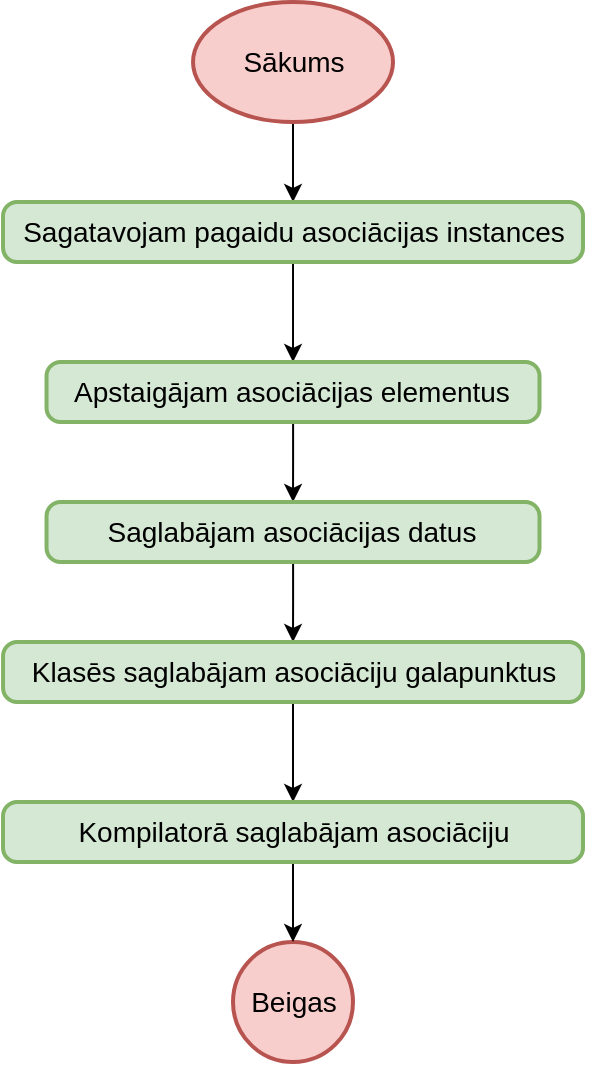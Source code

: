 <mxfile version="15.4.0" type="device" pages="4"><diagram id="T3AM92DZp9Nx9xLzcbVp" name="Kompilēt asociāciju"><mxGraphModel dx="-2376" dy="592" grid="1" gridSize="10" guides="1" tooltips="1" connect="1" arrows="1" fold="1" page="1" pageScale="1" pageWidth="850" pageHeight="1100" math="0" shadow="0"><root><mxCell id="jJ4S8eRLgExZ-MhqU4rL-0"/><mxCell id="jJ4S8eRLgExZ-MhqU4rL-1" parent="jJ4S8eRLgExZ-MhqU4rL-0"/><mxCell id="AnW__EVjvo7dbCGGPAnS-0" style="edgeStyle=orthogonalEdgeStyle;rounded=0;orthogonalLoop=1;jettySize=auto;html=1;entryX=0.5;entryY=0;entryDx=0;entryDy=0;" parent="jJ4S8eRLgExZ-MhqU4rL-1" source="AnW__EVjvo7dbCGGPAnS-1" target="AnW__EVjvo7dbCGGPAnS-39" edge="1"><mxGeometry relative="1" as="geometry"><mxPoint x="3748.5" y="140" as="targetPoint"/></mxGeometry></mxCell><mxCell id="AnW__EVjvo7dbCGGPAnS-1" value="Sākums" style="strokeWidth=2;html=1;shape=mxgraph.flowchart.start_1;whiteSpace=wrap;fontSize=14;fillColor=#f8cecc;strokeColor=#b85450;" parent="jJ4S8eRLgExZ-MhqU4rL-1" vertex="1"><mxGeometry x="3703.51" y="40" width="100" height="60" as="geometry"/></mxCell><mxCell id="AnW__EVjvo7dbCGGPAnS-34" value="Beigas" style="strokeWidth=2;html=1;shape=mxgraph.flowchart.start_2;whiteSpace=wrap;fontSize=14;fillColor=#f8cecc;strokeColor=#b85450;" parent="jJ4S8eRLgExZ-MhqU4rL-1" vertex="1"><mxGeometry x="3723.5" y="510" width="60" height="60" as="geometry"/></mxCell><mxCell id="AnW__EVjvo7dbCGGPAnS-41" style="edgeStyle=orthogonalEdgeStyle;rounded=0;orthogonalLoop=1;jettySize=auto;html=1;entryX=0.5;entryY=0;entryDx=0;entryDy=0;fontSize=18;" parent="jJ4S8eRLgExZ-MhqU4rL-1" source="AnW__EVjvo7dbCGGPAnS-39" target="AnW__EVjvo7dbCGGPAnS-40" edge="1"><mxGeometry relative="1" as="geometry"/></mxCell><mxCell id="AnW__EVjvo7dbCGGPAnS-39" value="Sagatavojam pagaidu asociācijas instances" style="rounded=1;whiteSpace=wrap;html=1;absoluteArcSize=1;arcSize=14;strokeWidth=2;fontSize=14;fillColor=#d5e8d4;strokeColor=#82b366;" parent="jJ4S8eRLgExZ-MhqU4rL-1" vertex="1"><mxGeometry x="3608.51" y="140" width="290" height="30" as="geometry"/></mxCell><mxCell id="AnW__EVjvo7dbCGGPAnS-44" style="edgeStyle=orthogonalEdgeStyle;rounded=0;orthogonalLoop=1;jettySize=auto;html=1;entryX=0.5;entryY=0;entryDx=0;entryDy=0;fontSize=18;" parent="jJ4S8eRLgExZ-MhqU4rL-1" source="AnW__EVjvo7dbCGGPAnS-40" target="AnW__EVjvo7dbCGGPAnS-43" edge="1"><mxGeometry relative="1" as="geometry"/></mxCell><mxCell id="AnW__EVjvo7dbCGGPAnS-40" value="Apstaigājam asociācijas elementus" style="rounded=1;whiteSpace=wrap;html=1;absoluteArcSize=1;arcSize=14;strokeWidth=2;fontSize=14;fillColor=#d5e8d4;strokeColor=#82b366;" parent="jJ4S8eRLgExZ-MhqU4rL-1" vertex="1"><mxGeometry x="3630.27" y="220" width="246.49" height="30" as="geometry"/></mxCell><mxCell id="AnW__EVjvo7dbCGGPAnS-45" style="edgeStyle=orthogonalEdgeStyle;rounded=0;orthogonalLoop=1;jettySize=auto;html=1;fontSize=18;" parent="jJ4S8eRLgExZ-MhqU4rL-1" source="AnW__EVjvo7dbCGGPAnS-43" target="AnW__EVjvo7dbCGGPAnS-47" edge="1"><mxGeometry relative="1" as="geometry"><mxPoint x="3753.5" y="370" as="targetPoint"/></mxGeometry></mxCell><mxCell id="AnW__EVjvo7dbCGGPAnS-43" value="Saglabājam asociācijas datus" style="rounded=1;whiteSpace=wrap;html=1;absoluteArcSize=1;arcSize=14;strokeWidth=2;fontSize=14;fillColor=#d5e8d4;strokeColor=#82b366;" parent="jJ4S8eRLgExZ-MhqU4rL-1" vertex="1"><mxGeometry x="3630.26" y="290" width="246.49" height="30" as="geometry"/></mxCell><mxCell id="AnW__EVjvo7dbCGGPAnS-50" style="edgeStyle=orthogonalEdgeStyle;rounded=0;orthogonalLoop=1;jettySize=auto;html=1;entryX=0.5;entryY=0;entryDx=0;entryDy=0;fontSize=18;" parent="jJ4S8eRLgExZ-MhqU4rL-1" source="AnW__EVjvo7dbCGGPAnS-47" target="AnW__EVjvo7dbCGGPAnS-48" edge="1"><mxGeometry relative="1" as="geometry"/></mxCell><mxCell id="AnW__EVjvo7dbCGGPAnS-47" value="Klasēs saglabājam asociāciju galapunktus" style="rounded=1;whiteSpace=wrap;html=1;absoluteArcSize=1;arcSize=14;strokeWidth=2;fontSize=14;fillColor=#d5e8d4;strokeColor=#82b366;" parent="jJ4S8eRLgExZ-MhqU4rL-1" vertex="1"><mxGeometry x="3608.53" y="360" width="290" height="30" as="geometry"/></mxCell><mxCell id="AnW__EVjvo7dbCGGPAnS-51" style="edgeStyle=orthogonalEdgeStyle;rounded=0;orthogonalLoop=1;jettySize=auto;html=1;entryX=0.5;entryY=0;entryDx=0;entryDy=0;entryPerimeter=0;fontSize=18;" parent="jJ4S8eRLgExZ-MhqU4rL-1" source="AnW__EVjvo7dbCGGPAnS-48" target="AnW__EVjvo7dbCGGPAnS-34" edge="1"><mxGeometry relative="1" as="geometry"/></mxCell><mxCell id="AnW__EVjvo7dbCGGPAnS-48" value="Kompilatorā saglabājam asociāciju" style="rounded=1;whiteSpace=wrap;html=1;absoluteArcSize=1;arcSize=14;strokeWidth=2;fontSize=14;fillColor=#d5e8d4;strokeColor=#82b366;" parent="jJ4S8eRLgExZ-MhqU4rL-1" vertex="1"><mxGeometry x="3608.51" y="440" width="290" height="30" as="geometry"/></mxCell></root></mxGraphModel></diagram><diagram id="njW5O7dGDz3l3ew6Q2FW" name="Kompilēt asociācijas definīciju"><mxGraphModel dx="-2376" dy="592" grid="1" gridSize="10" guides="1" tooltips="1" connect="1" arrows="1" fold="1" page="1" pageScale="1" pageWidth="850" pageHeight="1100" math="0" shadow="0"><root><mxCell id="LCpSRmkgqCaX4yIM7jmt-0"/><mxCell id="LCpSRmkgqCaX4yIM7jmt-1" parent="LCpSRmkgqCaX4yIM7jmt-0"/><mxCell id="CMXXqmUKUQSstfFm5k6k-0" style="edgeStyle=orthogonalEdgeStyle;rounded=0;orthogonalLoop=1;jettySize=auto;html=1;entryX=0.5;entryY=0;entryDx=0;entryDy=0;entryPerimeter=0;" parent="LCpSRmkgqCaX4yIM7jmt-1" source="CMXXqmUKUQSstfFm5k6k-1" target="CMXXqmUKUQSstfFm5k6k-6" edge="1"><mxGeometry relative="1" as="geometry"><mxPoint x="3753.51" y="100" as="targetPoint"/></mxGeometry></mxCell><mxCell id="CMXXqmUKUQSstfFm5k6k-1" value="Sākums" style="strokeWidth=2;html=1;shape=mxgraph.flowchart.start_1;whiteSpace=wrap;fontSize=14;fillColor=#f8cecc;strokeColor=#b85450;" parent="LCpSRmkgqCaX4yIM7jmt-1" vertex="1"><mxGeometry x="3703" y="10" width="100" height="60" as="geometry"/></mxCell><mxCell id="CMXXqmUKUQSstfFm5k6k-20" style="edgeStyle=orthogonalEdgeStyle;rounded=0;orthogonalLoop=1;jettySize=auto;html=1;fontSize=18;" parent="LCpSRmkgqCaX4yIM7jmt-1" source="CMXXqmUKUQSstfFm5k6k-6" target="4nEmJREo8lpSp2tlLhdD-19" edge="1"><mxGeometry relative="1" as="geometry"><mxPoint x="3753.49" y="220" as="targetPoint"/></mxGeometry></mxCell><mxCell id="EeNB8p_Wgdvy7Mp3fPz1-1" value="Jā" style="edgeLabel;html=1;align=center;verticalAlign=middle;resizable=0;points=[];fontSize=18;" parent="CMXXqmUKUQSstfFm5k6k-20" vertex="1" connectable="0"><mxGeometry x="0.244" y="1" relative="1" as="geometry"><mxPoint x="-1" y="-9" as="offset"/></mxGeometry></mxCell><mxCell id="EeNB8p_Wgdvy7Mp3fPz1-9" style="edgeStyle=orthogonalEdgeStyle;rounded=0;orthogonalLoop=1;jettySize=auto;html=1;fontSize=18;" parent="LCpSRmkgqCaX4yIM7jmt-1" source="CMXXqmUKUQSstfFm5k6k-6" target="EeNB8p_Wgdvy7Mp3fPz1-8" edge="1"><mxGeometry relative="1" as="geometry"/></mxCell><mxCell id="EeNB8p_Wgdvy7Mp3fPz1-11" value="Nē" style="edgeLabel;html=1;align=center;verticalAlign=middle;resizable=0;points=[];fontSize=18;" parent="EeNB8p_Wgdvy7Mp3fPz1-9" vertex="1" connectable="0"><mxGeometry x="-0.229" relative="1" as="geometry"><mxPoint as="offset"/></mxGeometry></mxCell><mxCell id="CMXXqmUKUQSstfFm5k6k-6" value="Vai ir definēts asociācijas avots?" style="strokeWidth=2;html=1;shape=mxgraph.flowchart.decision;whiteSpace=wrap;fontSize=14;fillColor=#fff2cc;strokeColor=#d6b656;" parent="LCpSRmkgqCaX4yIM7jmt-1" vertex="1"><mxGeometry x="3628.5" y="100" width="250" height="65" as="geometry"/></mxCell><mxCell id="EeNB8p_Wgdvy7Mp3fPz1-10" style="edgeStyle=orthogonalEdgeStyle;rounded=0;orthogonalLoop=1;jettySize=auto;html=1;fontSize=18;exitX=0.5;exitY=1;exitDx=0;exitDy=0;entryX=0.5;entryY=0;entryDx=0;entryDy=0;entryPerimeter=0;" parent="LCpSRmkgqCaX4yIM7jmt-1" source="EeNB8p_Wgdvy7Mp3fPz1-8" edge="1" target="4nEmJREo8lpSp2tlLhdD-4"><mxGeometry relative="1" as="geometry"><mxPoint x="3753" y="390" as="targetPoint"/><Array as="points"><mxPoint x="4000" y="390"/><mxPoint x="3754" y="390"/></Array></mxGeometry></mxCell><mxCell id="EeNB8p_Wgdvy7Mp3fPz1-8" value="Saglabā kļūdu" style="rounded=1;whiteSpace=wrap;html=1;absoluteArcSize=1;arcSize=14;strokeWidth=2;fontSize=14;fillColor=#d5e8d4;strokeColor=#82b366;" parent="LCpSRmkgqCaX4yIM7jmt-1" vertex="1"><mxGeometry x="3920.0" y="190" width="159.74" height="30" as="geometry"/></mxCell><mxCell id="4nEmJREo8lpSp2tlLhdD-1" style="edgeStyle=orthogonalEdgeStyle;rounded=0;orthogonalLoop=1;jettySize=auto;html=1;fontSize=18;" parent="LCpSRmkgqCaX4yIM7jmt-1" source="4nEmJREo8lpSp2tlLhdD-4" target="4nEmJREo8lpSp2tlLhdD-6" edge="1"><mxGeometry relative="1" as="geometry"><mxPoint x="3753.51" y="530" as="targetPoint"/></mxGeometry></mxCell><mxCell id="4nEmJREo8lpSp2tlLhdD-2" style="edgeStyle=orthogonalEdgeStyle;rounded=0;orthogonalLoop=1;jettySize=auto;html=1;fontSize=18;" parent="LCpSRmkgqCaX4yIM7jmt-1" source="4nEmJREo8lpSp2tlLhdD-4" target="4nEmJREo8lpSp2tlLhdD-9" edge="1"><mxGeometry relative="1" as="geometry"/></mxCell><mxCell id="4nEmJREo8lpSp2tlLhdD-3" value="Nē" style="edgeLabel;html=1;align=center;verticalAlign=middle;resizable=0;points=[];fontSize=18;" parent="4nEmJREo8lpSp2tlLhdD-2" vertex="1" connectable="0"><mxGeometry x="-0.026" y="-1" relative="1" as="geometry"><mxPoint as="offset"/></mxGeometry></mxCell><mxCell id="4nEmJREo8lpSp2tlLhdD-4" value="Vai ir definēta kompozīcijas esamība?" style="strokeWidth=2;html=1;shape=mxgraph.flowchart.decision;whiteSpace=wrap;fontSize=14;fillColor=#fff2cc;strokeColor=#d6b656;" parent="LCpSRmkgqCaX4yIM7jmt-1" vertex="1"><mxGeometry x="3628.5" y="410" width="250" height="65" as="geometry"/></mxCell><mxCell id="4nEmJREo8lpSp2tlLhdD-5" style="edgeStyle=orthogonalEdgeStyle;rounded=0;orthogonalLoop=1;jettySize=auto;html=1;entryX=0.5;entryY=0;entryDx=0;entryDy=0;entryPerimeter=0;fontSize=18;" parent="LCpSRmkgqCaX4yIM7jmt-1" source="4nEmJREo8lpSp2tlLhdD-6" target="4nEmJREo8lpSp2tlLhdD-10" edge="1"><mxGeometry relative="1" as="geometry"/></mxCell><mxCell id="4nEmJREo8lpSp2tlLhdD-6" value="Fiksē kompozīcijas esamību" style="rounded=1;whiteSpace=wrap;html=1;absoluteArcSize=1;arcSize=14;strokeWidth=2;fontSize=14;fillColor=#d5e8d4;strokeColor=#82b366;" parent="LCpSRmkgqCaX4yIM7jmt-1" vertex="1"><mxGeometry x="3663.64" y="530" width="179.73" height="30" as="geometry"/></mxCell><mxCell id="4nEmJREo8lpSp2tlLhdD-7" value="Jā" style="edgeLabel;html=1;align=center;verticalAlign=middle;resizable=0;points=[];fontSize=18;" parent="LCpSRmkgqCaX4yIM7jmt-1" vertex="1" connectable="0"><mxGeometry x="3753.505" y="499.996" as="geometry"/></mxCell><mxCell id="4nEmJREo8lpSp2tlLhdD-8" style="edgeStyle=orthogonalEdgeStyle;rounded=0;orthogonalLoop=1;jettySize=auto;html=1;fontSize=18;exitX=0.5;exitY=1;exitDx=0;exitDy=0;entryX=0.5;entryY=0;entryDx=0;entryDy=0;entryPerimeter=0;" parent="LCpSRmkgqCaX4yIM7jmt-1" source="4nEmJREo8lpSp2tlLhdD-9" edge="1" target="4nEmJREo8lpSp2tlLhdD-10"><mxGeometry relative="1" as="geometry"><mxPoint x="3753.01" y="590" as="targetPoint"/><mxPoint x="4012.88" y="515" as="sourcePoint"/><Array as="points"><mxPoint x="4010" y="590"/><mxPoint x="3754" y="590"/></Array></mxGeometry></mxCell><mxCell id="4nEmJREo8lpSp2tlLhdD-9" value="Saglabā kļūdu" style="rounded=1;whiteSpace=wrap;html=1;absoluteArcSize=1;arcSize=14;strokeWidth=2;fontSize=14;fillColor=#d5e8d4;strokeColor=#82b366;" parent="LCpSRmkgqCaX4yIM7jmt-1" vertex="1"><mxGeometry x="3930.01" y="485" width="159.74" height="30" as="geometry"/></mxCell><mxCell id="4nEmJREo8lpSp2tlLhdD-10" value="Vai ir definēts asociācijas mērķis?" style="strokeWidth=2;html=1;shape=mxgraph.flowchart.decision;whiteSpace=wrap;fontSize=14;fillColor=#fff2cc;strokeColor=#d6b656;" parent="LCpSRmkgqCaX4yIM7jmt-1" vertex="1"><mxGeometry x="3628.52" y="610" width="250" height="65" as="geometry"/></mxCell><mxCell id="4nEmJREo8lpSp2tlLhdD-11" style="edgeStyle=orthogonalEdgeStyle;rounded=0;orthogonalLoop=1;jettySize=auto;html=1;fontSize=18;entryX=0.5;entryY=0;entryDx=0;entryDy=0;exitX=0.5;exitY=1;exitDx=0;exitDy=0;exitPerimeter=0;entryPerimeter=0;" parent="LCpSRmkgqCaX4yIM7jmt-1" source="4nEmJREo8lpSp2tlLhdD-10" target="oMA_z2kdHx1OLmDIDAmN-11" edge="1"><mxGeometry relative="1" as="geometry"><mxPoint x="3753.5" y="730" as="targetPoint"/><mxPoint x="3753.5" y="682.48" as="sourcePoint"/></mxGeometry></mxCell><mxCell id="4nEmJREo8lpSp2tlLhdD-12" value="Jā" style="edgeLabel;html=1;align=center;verticalAlign=middle;resizable=0;points=[];fontSize=18;" parent="4nEmJREo8lpSp2tlLhdD-11" vertex="1" connectable="0"><mxGeometry x="0.244" y="1" relative="1" as="geometry"><mxPoint x="-1" y="-9" as="offset"/></mxGeometry></mxCell><mxCell id="4nEmJREo8lpSp2tlLhdD-13" style="edgeStyle=orthogonalEdgeStyle;rounded=0;orthogonalLoop=1;jettySize=auto;html=1;fontSize=18;exitX=1;exitY=0.5;exitDx=0;exitDy=0;exitPerimeter=0;" parent="LCpSRmkgqCaX4yIM7jmt-1" source="4nEmJREo8lpSp2tlLhdD-10" target="4nEmJREo8lpSp2tlLhdD-18" edge="1"><mxGeometry relative="1" as="geometry"><mxPoint x="3878.51" y="649.997" as="sourcePoint"/></mxGeometry></mxCell><mxCell id="4nEmJREo8lpSp2tlLhdD-14" value="Nē" style="edgeLabel;html=1;align=center;verticalAlign=middle;resizable=0;points=[];fontSize=18;" parent="4nEmJREo8lpSp2tlLhdD-13" vertex="1" connectable="0"><mxGeometry x="-0.229" relative="1" as="geometry"><mxPoint as="offset"/></mxGeometry></mxCell><mxCell id="4nEmJREo8lpSp2tlLhdD-17" style="edgeStyle=orthogonalEdgeStyle;rounded=0;orthogonalLoop=1;jettySize=auto;html=1;entryX=1;entryY=0.5;entryDx=0;entryDy=0;fontSize=18;exitX=0.5;exitY=1;exitDx=0;exitDy=0;" parent="LCpSRmkgqCaX4yIM7jmt-1" source="4nEmJREo8lpSp2tlLhdD-18" target="kiKtlc2yjW7gE4E_wjJ7-1" edge="1"><mxGeometry relative="1" as="geometry"><mxPoint x="3783.0" y="950" as="targetPoint"/></mxGeometry></mxCell><mxCell id="4nEmJREo8lpSp2tlLhdD-18" value="Saglabā kļūdu" style="rounded=1;whiteSpace=wrap;html=1;absoluteArcSize=1;arcSize=14;strokeWidth=2;fontSize=14;fillColor=#d5e8d4;strokeColor=#82b366;" parent="LCpSRmkgqCaX4yIM7jmt-1" vertex="1"><mxGeometry x="3920.01" y="707.48" width="159.74" height="30" as="geometry"/></mxCell><mxCell id="oMA_z2kdHx1OLmDIDAmN-0" style="edgeStyle=orthogonalEdgeStyle;rounded=0;orthogonalLoop=1;jettySize=auto;html=1;entryX=0.5;entryY=0;entryDx=0;entryDy=0;" parent="LCpSRmkgqCaX4yIM7jmt-1" source="4nEmJREo8lpSp2tlLhdD-19" target="oMA_z2kdHx1OLmDIDAmN-2" edge="1"><mxGeometry relative="1" as="geometry"><mxPoint x="3753.5" y="330" as="targetPoint"/></mxGeometry></mxCell><mxCell id="oMA_z2kdHx1OLmDIDAmN-6" style="edgeStyle=orthogonalEdgeStyle;rounded=0;orthogonalLoop=1;jettySize=auto;html=1;entryX=0;entryY=0.5;entryDx=0;entryDy=0;entryPerimeter=0;" parent="LCpSRmkgqCaX4yIM7jmt-1" source="4nEmJREo8lpSp2tlLhdD-19" target="4nEmJREo8lpSp2tlLhdD-4" edge="1"><mxGeometry relative="1" as="geometry"><Array as="points"><mxPoint x="3609" y="253"/><mxPoint x="3609" y="443"/></Array></mxGeometry></mxCell><mxCell id="oMA_z2kdHx1OLmDIDAmN-7" value="&lt;font style=&quot;font-size: 18px&quot;&gt;Jā&lt;/font&gt;" style="edgeLabel;html=1;align=center;verticalAlign=middle;resizable=0;points=[];" parent="oMA_z2kdHx1OLmDIDAmN-6" vertex="1" connectable="0"><mxGeometry x="-0.417" y="-2" relative="1" as="geometry"><mxPoint y="11" as="offset"/></mxGeometry></mxCell><mxCell id="4nEmJREo8lpSp2tlLhdD-19" value="Vai avotā ir kols?" style="strokeWidth=2;html=1;shape=mxgraph.flowchart.decision;whiteSpace=wrap;fontSize=14;fillColor=#fff2cc;strokeColor=#d6b656;" parent="LCpSRmkgqCaX4yIM7jmt-1" vertex="1"><mxGeometry x="3674.24" y="220" width="158.52" height="65" as="geometry"/></mxCell><mxCell id="oMA_z2kdHx1OLmDIDAmN-5" style="edgeStyle=orthogonalEdgeStyle;rounded=0;orthogonalLoop=1;jettySize=auto;html=1;entryX=0.5;entryY=0;entryDx=0;entryDy=0;entryPerimeter=0;" parent="LCpSRmkgqCaX4yIM7jmt-1" source="oMA_z2kdHx1OLmDIDAmN-2" target="4nEmJREo8lpSp2tlLhdD-4" edge="1"><mxGeometry relative="1" as="geometry"/></mxCell><mxCell id="oMA_z2kdHx1OLmDIDAmN-2" value="Saglabā kļūdu" style="rounded=1;whiteSpace=wrap;html=1;absoluteArcSize=1;arcSize=14;strokeWidth=2;fontSize=14;fillColor=#d5e8d4;strokeColor=#82b366;" parent="LCpSRmkgqCaX4yIM7jmt-1" vertex="1"><mxGeometry x="3673.13" y="340" width="159.74" height="30" as="geometry"/></mxCell><mxCell id="oMA_z2kdHx1OLmDIDAmN-4" value="Nē" style="edgeLabel;html=1;align=center;verticalAlign=middle;resizable=0;points=[];fontSize=18;" parent="LCpSRmkgqCaX4yIM7jmt-1" vertex="1" connectable="0"><mxGeometry x="3753" y="310" as="geometry"/></mxCell><mxCell id="oMA_z2kdHx1OLmDIDAmN-8" style="edgeStyle=orthogonalEdgeStyle;rounded=0;orthogonalLoop=1;jettySize=auto;html=1;entryX=0.5;entryY=0;entryDx=0;entryDy=0;" parent="LCpSRmkgqCaX4yIM7jmt-1" source="oMA_z2kdHx1OLmDIDAmN-11" target="oMA_z2kdHx1OLmDIDAmN-13" edge="1"><mxGeometry relative="1" as="geometry"><mxPoint x="3753.5" y="840" as="targetPoint"/></mxGeometry></mxCell><mxCell id="oMA_z2kdHx1OLmDIDAmN-9" style="edgeStyle=orthogonalEdgeStyle;rounded=0;orthogonalLoop=1;jettySize=auto;html=1;entryX=0;entryY=0.5;entryDx=0;entryDy=0;" parent="LCpSRmkgqCaX4yIM7jmt-1" source="oMA_z2kdHx1OLmDIDAmN-11" target="kiKtlc2yjW7gE4E_wjJ7-1" edge="1"><mxGeometry relative="1" as="geometry"><mxPoint x="3723.0" y="950" as="targetPoint"/><Array as="points"><mxPoint x="3609" y="763"/><mxPoint x="3609" y="915"/></Array></mxGeometry></mxCell><mxCell id="oMA_z2kdHx1OLmDIDAmN-10" value="&lt;font style=&quot;font-size: 18px&quot;&gt;Jā&lt;/font&gt;" style="edgeLabel;html=1;align=center;verticalAlign=middle;resizable=0;points=[];" parent="oMA_z2kdHx1OLmDIDAmN-9" vertex="1" connectable="0"><mxGeometry x="-0.417" y="-2" relative="1" as="geometry"><mxPoint y="11" as="offset"/></mxGeometry></mxCell><mxCell id="oMA_z2kdHx1OLmDIDAmN-11" value="Vai mērķī ir kols?" style="strokeWidth=2;html=1;shape=mxgraph.flowchart.decision;whiteSpace=wrap;fontSize=14;fillColor=#fff2cc;strokeColor=#d6b656;" parent="LCpSRmkgqCaX4yIM7jmt-1" vertex="1"><mxGeometry x="3674.24" y="730" width="158.52" height="65" as="geometry"/></mxCell><mxCell id="oMA_z2kdHx1OLmDIDAmN-12" style="edgeStyle=orthogonalEdgeStyle;rounded=0;orthogonalLoop=1;jettySize=auto;html=1;entryX=0.5;entryY=0;entryDx=0;entryDy=0;" parent="LCpSRmkgqCaX4yIM7jmt-1" source="oMA_z2kdHx1OLmDIDAmN-13" target="kiKtlc2yjW7gE4E_wjJ7-1" edge="1"><mxGeometry relative="1" as="geometry"><mxPoint x="3753.0" y="920" as="targetPoint"/></mxGeometry></mxCell><mxCell id="oMA_z2kdHx1OLmDIDAmN-13" value="Saglabā kļūdu" style="rounded=1;whiteSpace=wrap;html=1;absoluteArcSize=1;arcSize=14;strokeWidth=2;fontSize=14;fillColor=#d5e8d4;strokeColor=#82b366;" parent="LCpSRmkgqCaX4yIM7jmt-1" vertex="1"><mxGeometry x="3673.13" y="840" width="159.74" height="30" as="geometry"/></mxCell><mxCell id="oMA_z2kdHx1OLmDIDAmN-14" value="Nē" style="edgeLabel;html=1;align=center;verticalAlign=middle;resizable=0;points=[];fontSize=18;" parent="LCpSRmkgqCaX4yIM7jmt-1" vertex="1" connectable="0"><mxGeometry x="3753" y="814" as="geometry"/></mxCell><mxCell id="kiKtlc2yjW7gE4E_wjJ7-0" value="Beigas" style="strokeWidth=2;html=1;shape=mxgraph.flowchart.start_2;whiteSpace=wrap;fontSize=14;fillColor=#f8cecc;strokeColor=#b85450;" parent="LCpSRmkgqCaX4yIM7jmt-1" vertex="1"><mxGeometry x="3722.48" y="1030" width="60" height="60" as="geometry"/></mxCell><mxCell id="kiKtlc2yjW7gE4E_wjJ7-3" style="edgeStyle=orthogonalEdgeStyle;rounded=0;orthogonalLoop=1;jettySize=auto;html=1;entryX=0.5;entryY=0;entryDx=0;entryDy=0;" parent="LCpSRmkgqCaX4yIM7jmt-1" source="kiKtlc2yjW7gE4E_wjJ7-1" target="kiKtlc2yjW7gE4E_wjJ7-2" edge="1"><mxGeometry relative="1" as="geometry"/></mxCell><mxCell id="kiKtlc2yjW7gE4E_wjJ7-1" value="Apstaigājam asociācijas klases" style="rounded=1;whiteSpace=wrap;html=1;absoluteArcSize=1;arcSize=14;strokeWidth=2;fontSize=14;fillColor=#d5e8d4;strokeColor=#82b366;" parent="LCpSRmkgqCaX4yIM7jmt-1" vertex="1"><mxGeometry x="3643" y="900" width="220" height="30" as="geometry"/></mxCell><mxCell id="kiKtlc2yjW7gE4E_wjJ7-4" style="edgeStyle=orthogonalEdgeStyle;rounded=0;orthogonalLoop=1;jettySize=auto;html=1;" parent="LCpSRmkgqCaX4yIM7jmt-1" source="kiKtlc2yjW7gE4E_wjJ7-2" target="kiKtlc2yjW7gE4E_wjJ7-0" edge="1"><mxGeometry relative="1" as="geometry"/></mxCell><mxCell id="kiKtlc2yjW7gE4E_wjJ7-2" value="Apstaigājam asociācijas lomu vārdus" style="rounded=1;whiteSpace=wrap;html=1;absoluteArcSize=1;arcSize=14;strokeWidth=2;fontSize=14;fillColor=#d5e8d4;strokeColor=#82b366;" parent="LCpSRmkgqCaX4yIM7jmt-1" vertex="1"><mxGeometry x="3633" y="970" width="240" height="30" as="geometry"/></mxCell></root></mxGraphModel></diagram><diagram id="c0xBQJFhZ2i2DqbD1XUt" name="Asociācijas klases apstaigāšana"><mxGraphModel dx="-1978" dy="822" grid="1" gridSize="10" guides="1" tooltips="1" connect="1" arrows="1" fold="1" page="1" pageScale="1" pageWidth="850" pageHeight="1100" math="0" shadow="0"><root><mxCell id="bTnlPlCsweCmE147BtGo-0"/><mxCell id="bTnlPlCsweCmE147BtGo-1" parent="bTnlPlCsweCmE147BtGo-0"/><mxCell id="RmJuJGVYBT6-D78YYN6g-0" style="edgeStyle=orthogonalEdgeStyle;rounded=0;orthogonalLoop=1;jettySize=auto;html=1;entryX=0.5;entryY=0;entryDx=0;entryDy=0;" parent="bTnlPlCsweCmE147BtGo-1" source="RmJuJGVYBT6-D78YYN6g-1" target="NkHkxwV140mxaA8xiMFT-0" edge="1"><mxGeometry relative="1" as="geometry"><mxPoint x="3753.5" y="140" as="targetPoint"/></mxGeometry></mxCell><mxCell id="RmJuJGVYBT6-D78YYN6g-1" value="Sākums" style="strokeWidth=2;html=1;shape=mxgraph.flowchart.start_1;whiteSpace=wrap;fontSize=14;fillColor=#f8cecc;strokeColor=#b85450;" parent="bTnlPlCsweCmE147BtGo-1" vertex="1"><mxGeometry x="3703.51" y="60" width="100" height="60" as="geometry"/></mxCell><mxCell id="dtrBYXl4Ke1_eKxpwb1Q-8" value="Beigas" style="strokeWidth=2;html=1;shape=mxgraph.flowchart.start_2;whiteSpace=wrap;fontSize=14;fillColor=#f8cecc;strokeColor=#b85450;" parent="bTnlPlCsweCmE147BtGo-1" vertex="1"><mxGeometry x="3723.5" y="520" width="60" height="60" as="geometry"/></mxCell><mxCell id="dtrBYXl4Ke1_eKxpwb1Q-9" style="edgeStyle=orthogonalEdgeStyle;rounded=0;orthogonalLoop=1;jettySize=auto;html=1;fontSize=18;entryX=0.5;entryY=0;entryDx=0;entryDy=0;" parent="bTnlPlCsweCmE147BtGo-1" source="dtrBYXl4Ke1_eKxpwb1Q-12" target="02K83Fc_5-XWxC_QoYqV-0" edge="1"><mxGeometry relative="1" as="geometry"><mxPoint x="3753.5" y="440" as="targetPoint"/></mxGeometry></mxCell><mxCell id="dtrBYXl4Ke1_eKxpwb1Q-10" style="edgeStyle=orthogonalEdgeStyle;rounded=0;orthogonalLoop=1;jettySize=auto;html=1;fontSize=18;entryX=0.5;entryY=0;entryDx=0;entryDy=0;" parent="bTnlPlCsweCmE147BtGo-1" source="dtrBYXl4Ke1_eKxpwb1Q-12" target="dtrBYXl4Ke1_eKxpwb1Q-14" edge="1"><mxGeometry relative="1" as="geometry"/></mxCell><mxCell id="w3C8nnEu0gANf5c2Z_Pz-1" value="&lt;font style=&quot;font-size: 18px&quot;&gt;Nē&lt;/font&gt;" style="edgeLabel;html=1;align=center;verticalAlign=middle;resizable=0;points=[];" parent="dtrBYXl4Ke1_eKxpwb1Q-10" vertex="1" connectable="0"><mxGeometry x="0.007" relative="1" as="geometry"><mxPoint x="-6" as="offset"/></mxGeometry></mxCell><mxCell id="dtrBYXl4Ke1_eKxpwb1Q-12" value="Vai atrasta klase ar padoto vārdu?" style="strokeWidth=2;html=1;shape=mxgraph.flowchart.decision;whiteSpace=wrap;fontSize=14;fillColor=#fff2cc;strokeColor=#d6b656;" parent="bTnlPlCsweCmE147BtGo-1" vertex="1"><mxGeometry x="3608.51" y="320" width="290" height="65" as="geometry"/></mxCell><mxCell id="dtrBYXl4Ke1_eKxpwb1Q-13" value="Jā" style="edgeLabel;html=1;align=center;verticalAlign=middle;resizable=0;points=[];fontSize=18;" parent="bTnlPlCsweCmE147BtGo-1" vertex="1" connectable="0"><mxGeometry x="3759.995" y="409.996" as="geometry"><mxPoint x="-5" y="-4" as="offset"/></mxGeometry></mxCell><mxCell id="dtrBYXl4Ke1_eKxpwb1Q-14" value="Saglabā kļūdu" style="rounded=1;whiteSpace=wrap;html=1;absoluteArcSize=1;arcSize=14;strokeWidth=2;fontSize=14;fillColor=#d5e8d4;strokeColor=#82b366;" parent="bTnlPlCsweCmE147BtGo-1" vertex="1"><mxGeometry x="3930.01" y="395" width="159.74" height="30" as="geometry"/></mxCell><mxCell id="dtrBYXl4Ke1_eKxpwb1Q-17" style="edgeStyle=orthogonalEdgeStyle;rounded=0;orthogonalLoop=1;jettySize=auto;html=1;entryX=1;entryY=0.5;entryDx=0;entryDy=0;entryPerimeter=0;fontSize=18;exitX=0.5;exitY=1;exitDx=0;exitDy=0;" parent="bTnlPlCsweCmE147BtGo-1" source="dtrBYXl4Ke1_eKxpwb1Q-14" target="dtrBYXl4Ke1_eKxpwb1Q-8" edge="1"><mxGeometry relative="1" as="geometry"><mxPoint x="3999.87" y="617.48" as="sourcePoint"/><mxPoint x="3783.5" y="470" as="targetPoint"/></mxGeometry></mxCell><mxCell id="NkHkxwV140mxaA8xiMFT-1" style="edgeStyle=orthogonalEdgeStyle;rounded=0;orthogonalLoop=1;jettySize=auto;html=1;entryX=0.5;entryY=0;entryDx=0;entryDy=0;" parent="bTnlPlCsweCmE147BtGo-1" source="NkHkxwV140mxaA8xiMFT-0" target="NkHkxwV140mxaA8xiMFT-2" edge="1"><mxGeometry relative="1" as="geometry"><mxPoint x="3753.51" y="270" as="targetPoint"/></mxGeometry></mxCell><mxCell id="NkHkxwV140mxaA8xiMFT-0" value="Apstaigājam rezervēto vārdu sarakstu" style="rounded=1;whiteSpace=wrap;html=1;absoluteArcSize=1;arcSize=14;strokeWidth=2;fontSize=14;fillColor=#dae8fc;strokeColor=#6c8ebf;" parent="bTnlPlCsweCmE147BtGo-1" vertex="1"><mxGeometry x="3633.5" y="170" width="240" height="30" as="geometry"/></mxCell><mxCell id="w3C8nnEu0gANf5c2Z_Pz-0" style="edgeStyle=orthogonalEdgeStyle;rounded=0;orthogonalLoop=1;jettySize=auto;html=1;entryX=0.5;entryY=0;entryDx=0;entryDy=0;entryPerimeter=0;" parent="bTnlPlCsweCmE147BtGo-1" source="NkHkxwV140mxaA8xiMFT-2" target="dtrBYXl4Ke1_eKxpwb1Q-12" edge="1"><mxGeometry relative="1" as="geometry"/></mxCell><mxCell id="NkHkxwV140mxaA8xiMFT-2" value="Apstaigājam klašu sarakstu" style="rounded=1;whiteSpace=wrap;html=1;absoluteArcSize=1;arcSize=14;strokeWidth=2;fontSize=14;fillColor=#e1d5e7;strokeColor=#9673a6;" parent="bTnlPlCsweCmE147BtGo-1" vertex="1"><mxGeometry x="3653.5" y="250" width="200" height="30" as="geometry"/></mxCell><mxCell id="02K83Fc_5-XWxC_QoYqV-1" style="edgeStyle=orthogonalEdgeStyle;rounded=0;orthogonalLoop=1;jettySize=auto;html=1;entryX=0.5;entryY=0;entryDx=0;entryDy=0;entryPerimeter=0;" edge="1" parent="bTnlPlCsweCmE147BtGo-1" source="02K83Fc_5-XWxC_QoYqV-0" target="dtrBYXl4Ke1_eKxpwb1Q-8"><mxGeometry relative="1" as="geometry"/></mxCell><mxCell id="02K83Fc_5-XWxC_QoYqV-0" value="Asociācijā saglabajam klases vārdu" style="rounded=1;whiteSpace=wrap;html=1;absoluteArcSize=1;arcSize=14;strokeWidth=2;fontSize=14;fillColor=#d5e8d4;strokeColor=#82b366;" vertex="1" parent="bTnlPlCsweCmE147BtGo-1"><mxGeometry x="3640.33" y="450" width="226.37" height="30" as="geometry"/></mxCell></root></mxGraphModel></diagram><diagram id="WJC3MKH4dGJo4I9QUIq_" name="Lomas vārda pārbaude"><mxGraphModel dx="-1727" dy="967" grid="1" gridSize="10" guides="1" tooltips="1" connect="1" arrows="1" fold="1" page="1" pageScale="1" pageWidth="850" pageHeight="1100" math="0" shadow="0"><root><mxCell id="_vfMOuIlNQZH_7gxRIUR-0"/><mxCell id="_vfMOuIlNQZH_7gxRIUR-1" parent="_vfMOuIlNQZH_7gxRIUR-0"/><mxCell id="t2xf_rhkZoOLBnunPodF-0" style="edgeStyle=orthogonalEdgeStyle;rounded=0;orthogonalLoop=1;jettySize=auto;html=1;" parent="_vfMOuIlNQZH_7gxRIUR-1" source="t2xf_rhkZoOLBnunPodF-1" target="Ec_U0CSQMNkqfxzPmqFy-27" edge="1"><mxGeometry relative="1" as="geometry"><mxPoint x="3832.36" y="160" as="targetPoint"/></mxGeometry></mxCell><mxCell id="t2xf_rhkZoOLBnunPodF-1" value="Sākums" style="strokeWidth=2;html=1;shape=mxgraph.flowchart.start_1;whiteSpace=wrap;fontSize=14;fillColor=#f8cecc;strokeColor=#b85450;" parent="_vfMOuIlNQZH_7gxRIUR-1" vertex="1"><mxGeometry x="3782.36" y="60" width="100" height="60" as="geometry"/></mxCell><mxCell id="Ec_U0CSQMNkqfxzPmqFy-20" style="edgeStyle=orthogonalEdgeStyle;rounded=0;orthogonalLoop=1;jettySize=auto;html=1;" edge="1" parent="_vfMOuIlNQZH_7gxRIUR-1" source="Ec_U0CSQMNkqfxzPmqFy-22" target="Ec_U0CSQMNkqfxzPmqFy-49"><mxGeometry relative="1" as="geometry"><mxPoint x="3832.36" y="360" as="targetPoint"/></mxGeometry></mxCell><mxCell id="Ec_U0CSQMNkqfxzPmqFy-21" style="edgeStyle=orthogonalEdgeStyle;rounded=0;orthogonalLoop=1;jettySize=auto;html=1;entryX=0;entryY=0.5;entryDx=0;entryDy=0;entryPerimeter=0;" edge="1" parent="_vfMOuIlNQZH_7gxRIUR-1" source="Ec_U0CSQMNkqfxzPmqFy-22" target="Ec_U0CSQMNkqfxzPmqFy-30"><mxGeometry relative="1" as="geometry"><mxPoint x="3802.37" y="1010" as="targetPoint"/><Array as="points"><mxPoint x="3500" y="263"/><mxPoint x="3500" y="1110"/></Array></mxGeometry></mxCell><mxCell id="Ec_U0CSQMNkqfxzPmqFy-22" value="Vai ir definēta klase?" style="strokeWidth=2;html=1;shape=mxgraph.flowchart.decision;whiteSpace=wrap;fontSize=14;fillColor=#fff2cc;strokeColor=#d6b656;" vertex="1" parent="_vfMOuIlNQZH_7gxRIUR-1"><mxGeometry x="3707.36" y="230" width="250" height="65" as="geometry"/></mxCell><mxCell id="Ec_U0CSQMNkqfxzPmqFy-23" value="Jā" style="edgeLabel;html=1;align=center;verticalAlign=middle;resizable=0;points=[];fontSize=18;" vertex="1" connectable="0" parent="_vfMOuIlNQZH_7gxRIUR-1"><mxGeometry x="3832.36" y="320.0" as="geometry"/></mxCell><mxCell id="Ec_U0CSQMNkqfxzPmqFy-26" value="Nē" style="edgeLabel;html=1;align=center;verticalAlign=middle;resizable=0;points=[];fontSize=18;" vertex="1" connectable="0" parent="_vfMOuIlNQZH_7gxRIUR-1"><mxGeometry x="3580" y="262.5" as="geometry"/></mxCell><mxCell id="Ec_U0CSQMNkqfxzPmqFy-28" style="edgeStyle=orthogonalEdgeStyle;rounded=0;orthogonalLoop=1;jettySize=auto;html=1;entryX=0.5;entryY=0;entryDx=0;entryDy=0;entryPerimeter=0;" edge="1" parent="_vfMOuIlNQZH_7gxRIUR-1" source="Ec_U0CSQMNkqfxzPmqFy-27" target="Ec_U0CSQMNkqfxzPmqFy-22"><mxGeometry relative="1" as="geometry"/></mxCell><mxCell id="Ec_U0CSQMNkqfxzPmqFy-27" value="Asociācijā saglabājam lomas vārdu" style="rounded=1;whiteSpace=wrap;html=1;absoluteArcSize=1;arcSize=14;strokeWidth=2;fontSize=14;fillColor=#d5e8d4;strokeColor=#82b366;" vertex="1" parent="_vfMOuIlNQZH_7gxRIUR-1"><mxGeometry x="3721.04" y="160" width="222.64" height="30" as="geometry"/></mxCell><mxCell id="Ec_U0CSQMNkqfxzPmqFy-29" style="edgeStyle=orthogonalEdgeStyle;rounded=0;orthogonalLoop=1;jettySize=auto;html=1;entryX=0.5;entryY=0;entryDx=0;entryDy=0;entryPerimeter=0;fontSize=18;exitX=0.5;exitY=1;exitDx=0;exitDy=0;" edge="1" parent="_vfMOuIlNQZH_7gxRIUR-1" source="Ec_U0CSQMNkqfxzPmqFy-48" target="Ec_U0CSQMNkqfxzPmqFy-30"><mxGeometry relative="1" as="geometry"><mxPoint x="3832.36" y="1180" as="targetPoint"/><mxPoint x="3832.45" y="1110" as="sourcePoint"/></mxGeometry></mxCell><mxCell id="Ec_U0CSQMNkqfxzPmqFy-30" value="Beigas" style="strokeWidth=2;html=1;shape=mxgraph.flowchart.start_2;whiteSpace=wrap;fontSize=14;fillColor=#f8cecc;strokeColor=#b85450;" vertex="1" parent="_vfMOuIlNQZH_7gxRIUR-1"><mxGeometry x="3802.37" y="1080" width="60" height="60" as="geometry"/></mxCell><mxCell id="Ec_U0CSQMNkqfxzPmqFy-31" style="edgeStyle=orthogonalEdgeStyle;rounded=0;orthogonalLoop=1;jettySize=auto;html=1;fontSize=18;" edge="1" parent="_vfMOuIlNQZH_7gxRIUR-1" source="Ec_U0CSQMNkqfxzPmqFy-32" target="Ec_U0CSQMNkqfxzPmqFy-34"><mxGeometry relative="1" as="geometry"/></mxCell><mxCell id="Ec_U0CSQMNkqfxzPmqFy-32" value="Apstaigājam rezervēto vārdu sarakstu" style="rounded=1;whiteSpace=wrap;html=1;absoluteArcSize=1;arcSize=14;strokeWidth=2;fontSize=14;fillColor=#dae8fc;strokeColor=#6c8ebf;" vertex="1" parent="_vfMOuIlNQZH_7gxRIUR-1"><mxGeometry x="3712.37" y="460" width="240" height="30" as="geometry"/></mxCell><mxCell id="Ec_U0CSQMNkqfxzPmqFy-33" style="edgeStyle=orthogonalEdgeStyle;rounded=0;orthogonalLoop=1;jettySize=auto;html=1;entryX=0.5;entryY=0;entryDx=0;entryDy=0;fontSize=18;" edge="1" parent="_vfMOuIlNQZH_7gxRIUR-1" source="Ec_U0CSQMNkqfxzPmqFy-34" target="Ec_U0CSQMNkqfxzPmqFy-36"><mxGeometry relative="1" as="geometry"/></mxCell><mxCell id="Ec_U0CSQMNkqfxzPmqFy-34" value="Apstaigājam klases mainīgo sarakstu" style="rounded=1;whiteSpace=wrap;html=1;absoluteArcSize=1;arcSize=14;strokeWidth=2;fontSize=14;fillColor=#dae8fc;strokeColor=#6c8ebf;" vertex="1" parent="_vfMOuIlNQZH_7gxRIUR-1"><mxGeometry x="3712.36" y="530" width="240" height="30" as="geometry"/></mxCell><mxCell id="Ec_U0CSQMNkqfxzPmqFy-35" style="edgeStyle=orthogonalEdgeStyle;rounded=0;orthogonalLoop=1;jettySize=auto;html=1;entryX=0.5;entryY=0;entryDx=0;entryDy=0;fontSize=18;" edge="1" parent="_vfMOuIlNQZH_7gxRIUR-1" source="Ec_U0CSQMNkqfxzPmqFy-36" target="Ec_U0CSQMNkqfxzPmqFy-38"><mxGeometry relative="1" as="geometry"/></mxCell><mxCell id="Ec_U0CSQMNkqfxzPmqFy-36" value="Apstaigājam klases metožu sarakstu" style="rounded=1;whiteSpace=wrap;html=1;absoluteArcSize=1;arcSize=14;strokeWidth=2;fontSize=14;fillColor=#dae8fc;strokeColor=#6c8ebf;" vertex="1" parent="_vfMOuIlNQZH_7gxRIUR-1"><mxGeometry x="3712.36" y="600" width="240" height="30" as="geometry"/></mxCell><mxCell id="Ec_U0CSQMNkqfxzPmqFy-37" style="edgeStyle=orthogonalEdgeStyle;rounded=0;orthogonalLoop=1;jettySize=auto;html=1;entryX=0.5;entryY=0;entryDx=0;entryDy=0;entryPerimeter=0;fontSize=18;" edge="1" parent="_vfMOuIlNQZH_7gxRIUR-1" source="Ec_U0CSQMNkqfxzPmqFy-38" target="Ec_U0CSQMNkqfxzPmqFy-43"><mxGeometry relative="1" as="geometry"/></mxCell><mxCell id="Ec_U0CSQMNkqfxzPmqFy-38" value="Apstaigājam klases asociāciju galapunktu sarakstu" style="rounded=1;whiteSpace=wrap;html=1;absoluteArcSize=1;arcSize=14;strokeWidth=2;fontSize=14;fillColor=#dae8fc;strokeColor=#6c8ebf;" vertex="1" parent="_vfMOuIlNQZH_7gxRIUR-1"><mxGeometry x="3664.12" y="670" width="336.48" height="30" as="geometry"/></mxCell><mxCell id="Ec_U0CSQMNkqfxzPmqFy-39" style="edgeStyle=orthogonalEdgeStyle;rounded=0;orthogonalLoop=1;jettySize=auto;html=1;entryX=0.5;entryY=0;entryDx=0;entryDy=0;fontSize=18;" edge="1" parent="_vfMOuIlNQZH_7gxRIUR-1" source="Ec_U0CSQMNkqfxzPmqFy-43" target="Ec_U0CSQMNkqfxzPmqFy-45"><mxGeometry relative="1" as="geometry"><mxPoint x="3832.37" y="860" as="targetPoint"/></mxGeometry></mxCell><mxCell id="Ec_U0CSQMNkqfxzPmqFy-40" value="Jā" style="edgeLabel;html=1;align=center;verticalAlign=middle;resizable=0;points=[];fontSize=18;" vertex="1" connectable="0" parent="Ec_U0CSQMNkqfxzPmqFy-39"><mxGeometry x="0.221" relative="1" as="geometry"><mxPoint y="-9" as="offset"/></mxGeometry></mxCell><mxCell id="Ec_U0CSQMNkqfxzPmqFy-41" style="edgeStyle=orthogonalEdgeStyle;rounded=0;orthogonalLoop=1;jettySize=auto;html=1;entryX=1;entryY=0.5;entryDx=0;entryDy=0;entryPerimeter=0;fontSize=18;" edge="1" parent="_vfMOuIlNQZH_7gxRIUR-1" source="Ec_U0CSQMNkqfxzPmqFy-43" target="Ec_U0CSQMNkqfxzPmqFy-30"><mxGeometry relative="1" as="geometry"><Array as="points"><mxPoint x="4048.85" y="773"/><mxPoint x="4048.85" y="1110"/></Array></mxGeometry></mxCell><mxCell id="Ec_U0CSQMNkqfxzPmqFy-42" value="Nē" style="edgeLabel;html=1;align=center;verticalAlign=middle;resizable=0;points=[];fontSize=18;" vertex="1" connectable="0" parent="Ec_U0CSQMNkqfxzPmqFy-41"><mxGeometry x="-0.575" y="2" relative="1" as="geometry"><mxPoint as="offset"/></mxGeometry></mxCell><mxCell id="Ec_U0CSQMNkqfxzPmqFy-43" value="Vai klasei ir virsklase?" style="strokeWidth=2;html=1;shape=mxgraph.flowchart.decision;whiteSpace=wrap;fontSize=14;fillColor=#fff2cc;strokeColor=#d6b656;" vertex="1" parent="_vfMOuIlNQZH_7gxRIUR-1"><mxGeometry x="3707.37" y="740" width="250" height="65" as="geometry"/></mxCell><mxCell id="Ec_U0CSQMNkqfxzPmqFy-44" style="edgeStyle=orthogonalEdgeStyle;rounded=0;orthogonalLoop=1;jettySize=auto;html=1;entryX=0.5;entryY=0;entryDx=0;entryDy=0;fontSize=18;" edge="1" parent="_vfMOuIlNQZH_7gxRIUR-1" source="Ec_U0CSQMNkqfxzPmqFy-45" target="Ec_U0CSQMNkqfxzPmqFy-47"><mxGeometry relative="1" as="geometry"/></mxCell><mxCell id="Ec_U0CSQMNkqfxzPmqFy-45" value="Apstaigājam virsklases mainīgo sarakstu" style="rounded=1;whiteSpace=wrap;html=1;absoluteArcSize=1;arcSize=14;strokeWidth=2;fontSize=14;fillColor=#dae8fc;strokeColor=#6c8ebf;" vertex="1" parent="_vfMOuIlNQZH_7gxRIUR-1"><mxGeometry x="3699.13" y="860" width="266.48" height="30" as="geometry"/></mxCell><mxCell id="Ec_U0CSQMNkqfxzPmqFy-46" style="edgeStyle=orthogonalEdgeStyle;rounded=0;orthogonalLoop=1;jettySize=auto;html=1;entryX=0.5;entryY=0;entryDx=0;entryDy=0;fontSize=18;" edge="1" parent="_vfMOuIlNQZH_7gxRIUR-1" source="Ec_U0CSQMNkqfxzPmqFy-47" target="Ec_U0CSQMNkqfxzPmqFy-48"><mxGeometry relative="1" as="geometry"/></mxCell><mxCell id="Ec_U0CSQMNkqfxzPmqFy-47" value="Apstaigājam virsklases metožu sarakstu" style="rounded=1;whiteSpace=wrap;html=1;absoluteArcSize=1;arcSize=14;strokeWidth=2;fontSize=14;fillColor=#dae8fc;strokeColor=#6c8ebf;" vertex="1" parent="_vfMOuIlNQZH_7gxRIUR-1"><mxGeometry x="3699.12" y="930" width="266.48" height="30" as="geometry"/></mxCell><mxCell id="Ec_U0CSQMNkqfxzPmqFy-48" value="Apstaigājam virsklases asociāciju galapunktu sarakstu" style="rounded=1;whiteSpace=wrap;html=1;absoluteArcSize=1;arcSize=14;strokeWidth=2;fontSize=14;fillColor=#dae8fc;strokeColor=#6c8ebf;" vertex="1" parent="_vfMOuIlNQZH_7gxRIUR-1"><mxGeometry x="3660" y="1010" width="344.72" height="30" as="geometry"/></mxCell><mxCell id="Ec_U0CSQMNkqfxzPmqFy-50" style="edgeStyle=orthogonalEdgeStyle;rounded=0;orthogonalLoop=1;jettySize=auto;html=1;" edge="1" parent="_vfMOuIlNQZH_7gxRIUR-1" source="Ec_U0CSQMNkqfxzPmqFy-49"><mxGeometry relative="1" as="geometry"><mxPoint x="3832" y="460" as="targetPoint"/><Array as="points"><mxPoint x="3832" y="450"/><mxPoint x="3832" y="450"/></Array></mxGeometry></mxCell><mxCell id="Ec_U0CSQMNkqfxzPmqFy-51" value="&lt;font style=&quot;font-size: 18px&quot;&gt;Nē&lt;/font&gt;" style="edgeLabel;html=1;align=center;verticalAlign=middle;resizable=0;points=[];" vertex="1" connectable="0" parent="Ec_U0CSQMNkqfxzPmqFy-50"><mxGeometry x="-0.305" y="1" relative="1" as="geometry"><mxPoint x="-2" y="3" as="offset"/></mxGeometry></mxCell><mxCell id="Ec_U0CSQMNkqfxzPmqFy-53" style="edgeStyle=orthogonalEdgeStyle;rounded=0;orthogonalLoop=1;jettySize=auto;html=1;" edge="1" parent="_vfMOuIlNQZH_7gxRIUR-1" source="Ec_U0CSQMNkqfxzPmqFy-49" target="Ec_U0CSQMNkqfxzPmqFy-52"><mxGeometry relative="1" as="geometry"/></mxCell><mxCell id="Ec_U0CSQMNkqfxzPmqFy-49" value="Vai lomas vārds sakrīt ar klases vārdu?" style="strokeWidth=2;html=1;shape=mxgraph.flowchart.decision;whiteSpace=wrap;fontSize=14;fillColor=#fff2cc;strokeColor=#d6b656;" vertex="1" parent="_vfMOuIlNQZH_7gxRIUR-1"><mxGeometry x="3707.36" y="350" width="250" height="65" as="geometry"/></mxCell><mxCell id="Ec_U0CSQMNkqfxzPmqFy-55" style="edgeStyle=orthogonalEdgeStyle;rounded=0;orthogonalLoop=1;jettySize=auto;html=1;entryX=1;entryY=0.5;entryDx=0;entryDy=0;entryPerimeter=0;" edge="1" parent="_vfMOuIlNQZH_7gxRIUR-1" source="Ec_U0CSQMNkqfxzPmqFy-52" target="Ec_U0CSQMNkqfxzPmqFy-30"><mxGeometry relative="1" as="geometry"><Array as="points"><mxPoint x="4150" y="1110"/></Array></mxGeometry></mxCell><mxCell id="Ec_U0CSQMNkqfxzPmqFy-52" value="Saglabā kļūdu" style="rounded=1;whiteSpace=wrap;html=1;absoluteArcSize=1;arcSize=14;strokeWidth=2;fontSize=14;fillColor=#d5e8d4;strokeColor=#82b366;" vertex="1" parent="_vfMOuIlNQZH_7gxRIUR-1"><mxGeometry x="4090" y="520" width="120" height="30" as="geometry"/></mxCell><mxCell id="Ec_U0CSQMNkqfxzPmqFy-54" value="Jā" style="edgeLabel;html=1;align=center;verticalAlign=middle;resizable=0;points=[];fontSize=18;" vertex="1" connectable="0" parent="_vfMOuIlNQZH_7gxRIUR-1"><mxGeometry x="4050" y="382.5" as="geometry"/></mxCell></root></mxGraphModel></diagram></mxfile>